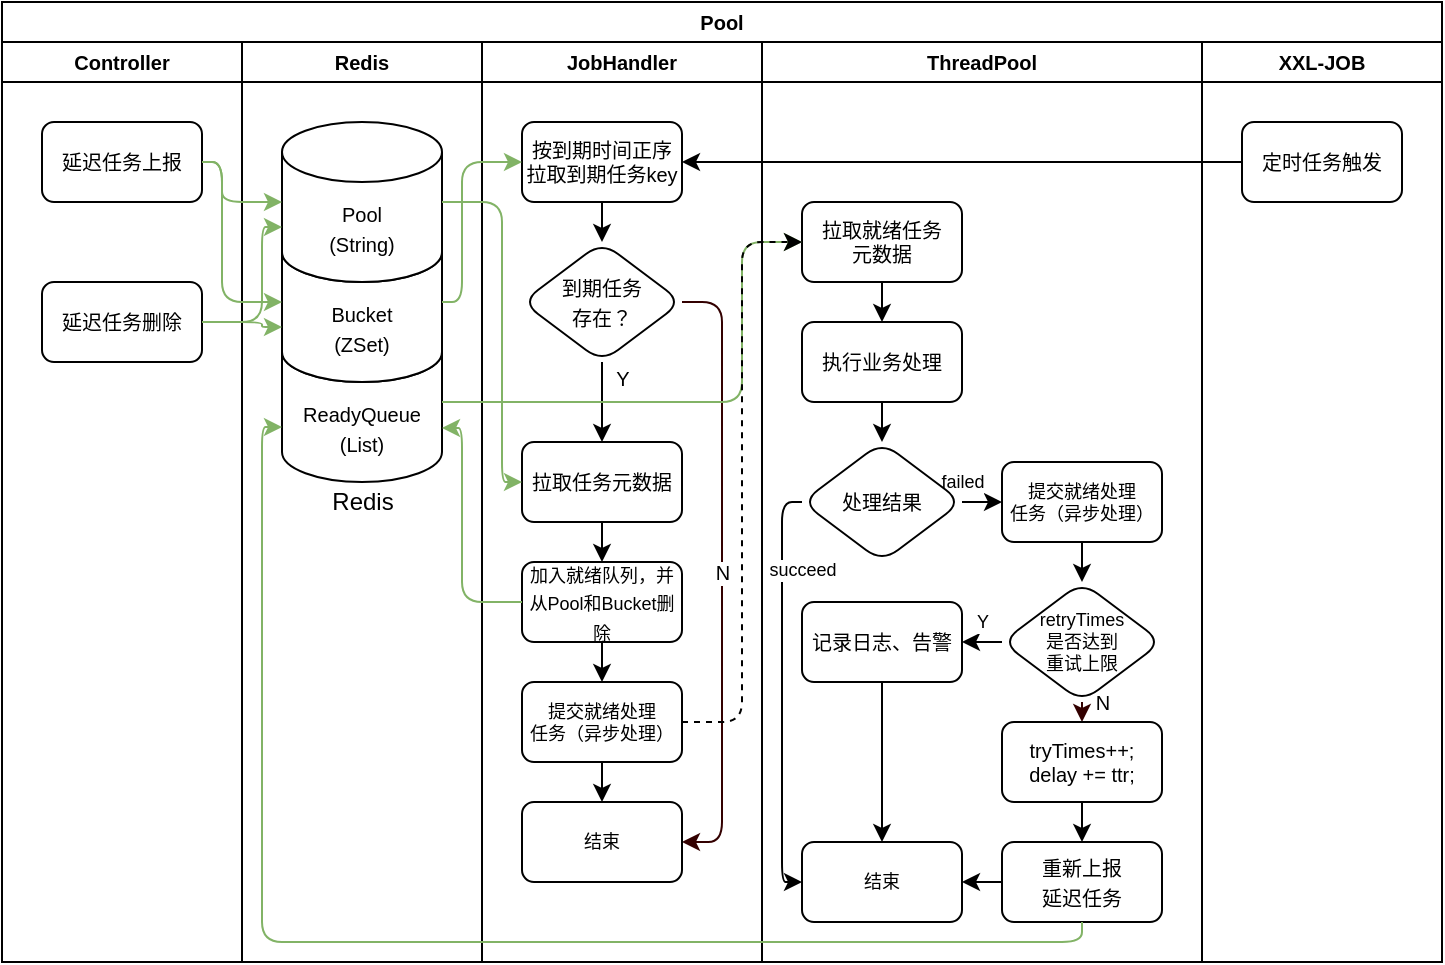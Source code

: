 <mxfile version="16.1.2" type="device"><diagram id="BEtsCxiRVHxnP_adgb5-" name="第 1 页"><mxGraphModel dx="918" dy="708" grid="1" gridSize="10" guides="1" tooltips="1" connect="1" arrows="1" fold="1" page="1" pageScale="1" pageWidth="1169" pageHeight="827" math="0" shadow="0"><root><mxCell id="IaXvVBh2Kf6cgbwDdBaD-0"/><mxCell id="IaXvVBh2Kf6cgbwDdBaD-1" parent="IaXvVBh2Kf6cgbwDdBaD-0"/><mxCell id="IaXvVBh2Kf6cgbwDdBaD-153" value="Pool" style="swimlane;childLayout=stackLayout;resizeParent=1;resizeParentMax=0;startSize=20;fontSize=10;" vertex="1" parent="IaXvVBh2Kf6cgbwDdBaD-1"><mxGeometry x="20" y="20" width="720" height="480" as="geometry"/></mxCell><mxCell id="IaXvVBh2Kf6cgbwDdBaD-154" value="Controller" style="swimlane;startSize=20;fontSize=10;" vertex="1" parent="IaXvVBh2Kf6cgbwDdBaD-153"><mxGeometry y="20" width="120" height="460" as="geometry"/></mxCell><mxCell id="IaXvVBh2Kf6cgbwDdBaD-155" value="&lt;font style=&quot;font-size: 10px&quot;&gt;延迟任务上报&lt;/font&gt;" style="rounded=1;whiteSpace=wrap;html=1;" vertex="1" parent="IaXvVBh2Kf6cgbwDdBaD-154"><mxGeometry x="20" y="40" width="80" height="40" as="geometry"/></mxCell><mxCell id="IaXvVBh2Kf6cgbwDdBaD-156" value="&lt;font style=&quot;font-size: 10px&quot;&gt;延迟任务删除&lt;/font&gt;" style="rounded=1;whiteSpace=wrap;html=1;" vertex="1" parent="IaXvVBh2Kf6cgbwDdBaD-154"><mxGeometry x="20" y="120" width="80" height="40" as="geometry"/></mxCell><mxCell id="IaXvVBh2Kf6cgbwDdBaD-157" value="Redis" style="swimlane;startSize=20;fontSize=10;" vertex="1" parent="IaXvVBh2Kf6cgbwDdBaD-153"><mxGeometry x="120" y="20" width="120" height="460" as="geometry"/></mxCell><mxCell id="IaXvVBh2Kf6cgbwDdBaD-158" value="&lt;font style=&quot;font-size: 10px&quot;&gt;ReadyQueue&lt;br&gt;(List)&lt;br&gt;&lt;/font&gt;" style="shape=cylinder3;whiteSpace=wrap;html=1;boundedLbl=1;backgroundOutline=1;size=15;" vertex="1" parent="IaXvVBh2Kf6cgbwDdBaD-157"><mxGeometry x="20" y="140" width="80" height="80" as="geometry"/></mxCell><mxCell id="IaXvVBh2Kf6cgbwDdBaD-159" value="&lt;font style=&quot;font-size: 10px&quot;&gt;Bucket&lt;br&gt;(ZSet)&lt;br&gt;&lt;/font&gt;" style="shape=cylinder3;whiteSpace=wrap;html=1;boundedLbl=1;backgroundOutline=1;size=15;" vertex="1" parent="IaXvVBh2Kf6cgbwDdBaD-157"><mxGeometry x="20" y="90" width="80" height="80" as="geometry"/></mxCell><mxCell id="IaXvVBh2Kf6cgbwDdBaD-160" value="&lt;font style=&quot;font-size: 10px&quot;&gt;Pool&lt;br&gt;(String)&lt;br&gt;&lt;/font&gt;" style="shape=cylinder3;whiteSpace=wrap;html=1;boundedLbl=1;backgroundOutline=1;size=15;" vertex="1" parent="IaXvVBh2Kf6cgbwDdBaD-157"><mxGeometry x="20" y="40" width="80" height="80" as="geometry"/></mxCell><mxCell id="IaXvVBh2Kf6cgbwDdBaD-161" value="Redis" style="text;html=1;align=center;verticalAlign=middle;resizable=0;points=[];autosize=1;strokeColor=none;fillColor=none;" vertex="1" parent="IaXvVBh2Kf6cgbwDdBaD-157"><mxGeometry x="35" y="220" width="50" height="20" as="geometry"/></mxCell><mxCell id="IaXvVBh2Kf6cgbwDdBaD-162" value="JobHandler" style="swimlane;startSize=20;fontSize=10;" vertex="1" parent="IaXvVBh2Kf6cgbwDdBaD-153"><mxGeometry x="240" y="20" width="140" height="460" as="geometry"/></mxCell><mxCell id="IaXvVBh2Kf6cgbwDdBaD-163" style="edgeStyle=orthogonalEdgeStyle;rounded=1;orthogonalLoop=1;jettySize=auto;html=1;exitX=0.5;exitY=1;exitDx=0;exitDy=0;fontSize=9;strokeWidth=1;" edge="1" parent="IaXvVBh2Kf6cgbwDdBaD-162" source="IaXvVBh2Kf6cgbwDdBaD-164" target="IaXvVBh2Kf6cgbwDdBaD-167"><mxGeometry relative="1" as="geometry"/></mxCell><mxCell id="IaXvVBh2Kf6cgbwDdBaD-164" value="&lt;div style=&quot;font-size: 10px&quot;&gt;&lt;font style=&quot;font-size: 10px&quot;&gt;按到期时间正序&lt;/font&gt;&lt;/div&gt;&lt;div style=&quot;font-size: 10px&quot;&gt;&lt;font style=&quot;font-size: 10px&quot;&gt;拉取到期任务key&lt;/font&gt;&lt;/div&gt;" style="rounded=1;whiteSpace=wrap;html=1;" vertex="1" parent="IaXvVBh2Kf6cgbwDdBaD-162"><mxGeometry x="20" y="40" width="80" height="40" as="geometry"/></mxCell><mxCell id="IaXvVBh2Kf6cgbwDdBaD-165" value="Y" style="edgeStyle=orthogonalEdgeStyle;rounded=1;orthogonalLoop=1;jettySize=auto;html=1;exitX=0.5;exitY=1;exitDx=0;exitDy=0;entryX=0.5;entryY=0;entryDx=0;entryDy=0;fontSize=10;strokeWidth=1;" edge="1" parent="IaXvVBh2Kf6cgbwDdBaD-162" source="IaXvVBh2Kf6cgbwDdBaD-167" target="IaXvVBh2Kf6cgbwDdBaD-168"><mxGeometry x="-0.6" y="10" relative="1" as="geometry"><mxPoint as="offset"/></mxGeometry></mxCell><mxCell id="IaXvVBh2Kf6cgbwDdBaD-166" value="N" style="edgeStyle=orthogonalEdgeStyle;rounded=1;orthogonalLoop=1;jettySize=auto;html=1;exitX=1;exitY=0.5;exitDx=0;exitDy=0;entryX=1;entryY=0.5;entryDx=0;entryDy=0;fontSize=10;strokeWidth=1;fillColor=#d5e8d4;strokeColor=#330000;" edge="1" parent="IaXvVBh2Kf6cgbwDdBaD-162" source="IaXvVBh2Kf6cgbwDdBaD-167" target="IaXvVBh2Kf6cgbwDdBaD-173"><mxGeometry relative="1" as="geometry"><mxPoint x="130" y="394" as="targetPoint"/></mxGeometry></mxCell><mxCell id="IaXvVBh2Kf6cgbwDdBaD-167" value="&lt;font style=&quot;font-size: 10px&quot;&gt;到期任务&lt;br&gt;存在？&lt;/font&gt;" style="rhombus;whiteSpace=wrap;html=1;rounded=1;" vertex="1" parent="IaXvVBh2Kf6cgbwDdBaD-162"><mxGeometry x="20" y="100" width="80" height="60" as="geometry"/></mxCell><mxCell id="IaXvVBh2Kf6cgbwDdBaD-168" value="&lt;div style=&quot;font-size: 10px&quot;&gt;拉取任务元数据&lt;/div&gt;" style="rounded=1;whiteSpace=wrap;html=1;" vertex="1" parent="IaXvVBh2Kf6cgbwDdBaD-162"><mxGeometry x="20" y="200" width="80" height="40" as="geometry"/></mxCell><mxCell id="IaXvVBh2Kf6cgbwDdBaD-169" style="edgeStyle=orthogonalEdgeStyle;rounded=1;orthogonalLoop=1;jettySize=auto;html=1;exitX=0.5;exitY=1;exitDx=0;exitDy=0;entryX=0.5;entryY=0;entryDx=0;entryDy=0;fontSize=9;strokeWidth=1;" edge="1" parent="IaXvVBh2Kf6cgbwDdBaD-162" source="IaXvVBh2Kf6cgbwDdBaD-170" target="IaXvVBh2Kf6cgbwDdBaD-172"><mxGeometry relative="1" as="geometry"/></mxCell><mxCell id="IaXvVBh2Kf6cgbwDdBaD-170" value="&lt;div&gt;&lt;font style=&quot;font-size: 9px&quot;&gt;加入就绪队列，并从Pool和Bucket删除&lt;/font&gt;&lt;/div&gt;" style="rounded=1;whiteSpace=wrap;html=1;" vertex="1" parent="IaXvVBh2Kf6cgbwDdBaD-162"><mxGeometry x="20" y="260" width="80" height="40" as="geometry"/></mxCell><mxCell id="IaXvVBh2Kf6cgbwDdBaD-171" value="" style="edgeStyle=orthogonalEdgeStyle;rounded=1;orthogonalLoop=1;jettySize=auto;html=1;fontSize=10;strokeWidth=1;" edge="1" parent="IaXvVBh2Kf6cgbwDdBaD-162" source="IaXvVBh2Kf6cgbwDdBaD-168" target="IaXvVBh2Kf6cgbwDdBaD-170"><mxGeometry relative="1" as="geometry"/></mxCell><mxCell id="IaXvVBh2Kf6cgbwDdBaD-172" value="&lt;div style=&quot;font-size: 9px&quot;&gt;提交就绪处理&lt;br&gt;任务（异步处理）&lt;/div&gt;" style="rounded=1;whiteSpace=wrap;html=1;" vertex="1" parent="IaXvVBh2Kf6cgbwDdBaD-162"><mxGeometry x="20" y="320" width="80" height="40" as="geometry"/></mxCell><mxCell id="IaXvVBh2Kf6cgbwDdBaD-173" value="&lt;div style=&quot;font-size: 9px&quot;&gt;结束&lt;/div&gt;" style="rounded=1;whiteSpace=wrap;html=1;" vertex="1" parent="IaXvVBh2Kf6cgbwDdBaD-162"><mxGeometry x="20" y="380" width="80" height="40" as="geometry"/></mxCell><mxCell id="IaXvVBh2Kf6cgbwDdBaD-174" value="" style="edgeStyle=orthogonalEdgeStyle;rounded=1;orthogonalLoop=1;jettySize=auto;html=1;fontSize=9;strokeWidth=1;" edge="1" parent="IaXvVBh2Kf6cgbwDdBaD-162" source="IaXvVBh2Kf6cgbwDdBaD-172" target="IaXvVBh2Kf6cgbwDdBaD-173"><mxGeometry relative="1" as="geometry"/></mxCell><mxCell id="IaXvVBh2Kf6cgbwDdBaD-175" value="ThreadPool" style="swimlane;startSize=20;fontSize=10;" vertex="1" parent="IaXvVBh2Kf6cgbwDdBaD-153"><mxGeometry x="380" y="20" width="220" height="460" as="geometry"/></mxCell><mxCell id="IaXvVBh2Kf6cgbwDdBaD-176" style="edgeStyle=orthogonalEdgeStyle;rounded=1;orthogonalLoop=1;jettySize=auto;html=1;exitX=0.5;exitY=1;exitDx=0;exitDy=0;fontSize=9;strokeWidth=1;" edge="1" parent="IaXvVBh2Kf6cgbwDdBaD-175" source="IaXvVBh2Kf6cgbwDdBaD-177" target="IaXvVBh2Kf6cgbwDdBaD-180"><mxGeometry relative="1" as="geometry"/></mxCell><mxCell id="IaXvVBh2Kf6cgbwDdBaD-177" value="&lt;div style=&quot;font-size: 10px&quot;&gt;拉取就绪任务&lt;br&gt;元数据&lt;/div&gt;" style="rounded=1;whiteSpace=wrap;html=1;" vertex="1" parent="IaXvVBh2Kf6cgbwDdBaD-175"><mxGeometry x="20" y="80" width="80" height="40" as="geometry"/></mxCell><mxCell id="IaXvVBh2Kf6cgbwDdBaD-178" value="&lt;div style=&quot;font-size: 9px&quot;&gt;结束&lt;/div&gt;" style="rounded=1;whiteSpace=wrap;html=1;" vertex="1" parent="IaXvVBh2Kf6cgbwDdBaD-175"><mxGeometry x="20" y="400" width="80" height="40" as="geometry"/></mxCell><mxCell id="IaXvVBh2Kf6cgbwDdBaD-179" style="edgeStyle=orthogonalEdgeStyle;rounded=1;orthogonalLoop=1;jettySize=auto;html=1;exitX=0.5;exitY=1;exitDx=0;exitDy=0;fontSize=9;strokeWidth=1;" edge="1" parent="IaXvVBh2Kf6cgbwDdBaD-175" source="IaXvVBh2Kf6cgbwDdBaD-180" target="IaXvVBh2Kf6cgbwDdBaD-183"><mxGeometry relative="1" as="geometry"/></mxCell><mxCell id="IaXvVBh2Kf6cgbwDdBaD-180" value="&lt;div style=&quot;font-size: 10px&quot;&gt;执行业务处理&lt;/div&gt;" style="rounded=1;whiteSpace=wrap;html=1;" vertex="1" parent="IaXvVBh2Kf6cgbwDdBaD-175"><mxGeometry x="20" y="140" width="80" height="40" as="geometry"/></mxCell><mxCell id="IaXvVBh2Kf6cgbwDdBaD-181" value="failed" style="edgeStyle=orthogonalEdgeStyle;rounded=1;orthogonalLoop=1;jettySize=auto;html=1;exitX=1;exitY=0.5;exitDx=0;exitDy=0;fontSize=9;strokeWidth=1;" edge="1" parent="IaXvVBh2Kf6cgbwDdBaD-175" source="IaXvVBh2Kf6cgbwDdBaD-183" target="IaXvVBh2Kf6cgbwDdBaD-185"><mxGeometry x="0.333" y="10" relative="1" as="geometry"><mxPoint as="offset"/></mxGeometry></mxCell><mxCell id="IaXvVBh2Kf6cgbwDdBaD-182" value="succeed" style="edgeStyle=orthogonalEdgeStyle;rounded=1;orthogonalLoop=1;jettySize=auto;html=1;exitX=0;exitY=0.5;exitDx=0;exitDy=0;fontSize=9;strokeWidth=1;" edge="1" parent="IaXvVBh2Kf6cgbwDdBaD-175" source="IaXvVBh2Kf6cgbwDdBaD-183" target="IaXvVBh2Kf6cgbwDdBaD-178"><mxGeometry x="-0.579" y="10" relative="1" as="geometry"><Array as="points"><mxPoint x="10" y="230"/><mxPoint x="10" y="420"/></Array><mxPoint as="offset"/></mxGeometry></mxCell><mxCell id="IaXvVBh2Kf6cgbwDdBaD-183" value="&lt;span style=&quot;font-size: 10px&quot;&gt;处理结果&lt;/span&gt;" style="rhombus;whiteSpace=wrap;html=1;rounded=1;" vertex="1" parent="IaXvVBh2Kf6cgbwDdBaD-175"><mxGeometry x="20" y="200" width="80" height="60" as="geometry"/></mxCell><mxCell id="IaXvVBh2Kf6cgbwDdBaD-184" style="edgeStyle=orthogonalEdgeStyle;rounded=1;orthogonalLoop=1;jettySize=auto;html=1;exitX=0.5;exitY=1;exitDx=0;exitDy=0;entryX=0.5;entryY=0;entryDx=0;entryDy=0;fontSize=9;strokeWidth=1;" edge="1" parent="IaXvVBh2Kf6cgbwDdBaD-175" source="IaXvVBh2Kf6cgbwDdBaD-185" target="IaXvVBh2Kf6cgbwDdBaD-187"><mxGeometry relative="1" as="geometry"/></mxCell><mxCell id="IaXvVBh2Kf6cgbwDdBaD-185" value="&lt;div style=&quot;font-size: 9px&quot;&gt;提交就绪处理&lt;br&gt;任务（异步处理）&lt;/div&gt;" style="rounded=1;whiteSpace=wrap;html=1;" vertex="1" parent="IaXvVBh2Kf6cgbwDdBaD-175"><mxGeometry x="120" y="210" width="80" height="40" as="geometry"/></mxCell><mxCell id="IaXvVBh2Kf6cgbwDdBaD-186" value="Y" style="edgeStyle=orthogonalEdgeStyle;rounded=1;orthogonalLoop=1;jettySize=auto;html=1;exitX=0;exitY=0.5;exitDx=0;exitDy=0;fontSize=9;strokeWidth=1;" edge="1" parent="IaXvVBh2Kf6cgbwDdBaD-175" source="IaXvVBh2Kf6cgbwDdBaD-187" target="IaXvVBh2Kf6cgbwDdBaD-189"><mxGeometry x="0.667" y="-10" relative="1" as="geometry"><mxPoint as="offset"/></mxGeometry></mxCell><mxCell id="eAiSCexMwCO-tTBSc3SK-0" value="N" style="edgeStyle=orthogonalEdgeStyle;rounded=1;orthogonalLoop=1;jettySize=auto;html=1;exitX=0.5;exitY=1;exitDx=0;exitDy=0;entryX=0.5;entryY=0;entryDx=0;entryDy=0;fontSize=10;strokeColor=#330000;strokeWidth=1;" edge="1" parent="IaXvVBh2Kf6cgbwDdBaD-175" source="IaXvVBh2Kf6cgbwDdBaD-187" target="IaXvVBh2Kf6cgbwDdBaD-190"><mxGeometry x="-1" y="10" relative="1" as="geometry"><Array as="points"><mxPoint x="160" y="330"/></Array><mxPoint as="offset"/></mxGeometry></mxCell><mxCell id="IaXvVBh2Kf6cgbwDdBaD-187" value="&lt;div style=&quot;font-size: 9px&quot;&gt;&lt;font style=&quot;font-size: 9px&quot;&gt;retryTimes&lt;/font&gt;&lt;/div&gt;&lt;div style=&quot;font-size: 9px&quot;&gt;&lt;font style=&quot;font-size: 9px&quot;&gt;是否达到&lt;/font&gt;&lt;/div&gt;&lt;div style=&quot;font-size: 9px&quot;&gt;&lt;font style=&quot;font-size: 9px&quot;&gt;重试上限&lt;/font&gt;&lt;/div&gt;" style="rhombus;whiteSpace=wrap;html=1;rounded=1;" vertex="1" parent="IaXvVBh2Kf6cgbwDdBaD-175"><mxGeometry x="120" y="270" width="80" height="60" as="geometry"/></mxCell><mxCell id="IaXvVBh2Kf6cgbwDdBaD-188" style="edgeStyle=orthogonalEdgeStyle;rounded=1;orthogonalLoop=1;jettySize=auto;html=1;exitX=0.5;exitY=1;exitDx=0;exitDy=0;entryX=0.5;entryY=0;entryDx=0;entryDy=0;fontSize=9;strokeWidth=1;" edge="1" parent="IaXvVBh2Kf6cgbwDdBaD-175" source="IaXvVBh2Kf6cgbwDdBaD-189" target="IaXvVBh2Kf6cgbwDdBaD-178"><mxGeometry relative="1" as="geometry"/></mxCell><mxCell id="IaXvVBh2Kf6cgbwDdBaD-189" value="&lt;div&gt;&lt;font size=&quot;1&quot;&gt;记录日志、告警&lt;/font&gt;&lt;br&gt;&lt;/div&gt;" style="rounded=1;whiteSpace=wrap;html=1;" vertex="1" parent="IaXvVBh2Kf6cgbwDdBaD-175"><mxGeometry x="20" y="280" width="80" height="40" as="geometry"/></mxCell><mxCell id="IaXvVBh2Kf6cgbwDdBaD-190" value="&lt;div style=&quot;font-size: 10px&quot;&gt;&lt;div&gt;&lt;font style=&quot;font-size: 10px&quot;&gt;tryTimes++;&lt;/font&gt;&lt;/div&gt;&lt;div&gt;&lt;font style=&quot;font-size: 10px&quot;&gt;delay += ttr;&lt;/font&gt;&lt;/div&gt;&lt;/div&gt;" style="rounded=1;whiteSpace=wrap;html=1;" vertex="1" parent="IaXvVBh2Kf6cgbwDdBaD-175"><mxGeometry x="120" y="340" width="80" height="40" as="geometry"/></mxCell><mxCell id="IaXvVBh2Kf6cgbwDdBaD-191" style="edgeStyle=orthogonalEdgeStyle;rounded=1;orthogonalLoop=1;jettySize=auto;html=1;exitX=0;exitY=0.5;exitDx=0;exitDy=0;entryX=1;entryY=0.5;entryDx=0;entryDy=0;fontSize=10;strokeWidth=1;" edge="1" parent="IaXvVBh2Kf6cgbwDdBaD-175" source="IaXvVBh2Kf6cgbwDdBaD-192" target="IaXvVBh2Kf6cgbwDdBaD-178"><mxGeometry relative="1" as="geometry"/></mxCell><mxCell id="IaXvVBh2Kf6cgbwDdBaD-192" value="&lt;div&gt;&lt;span style=&quot;font-size: 10px&quot;&gt;重新上报&lt;br&gt;延迟任务&lt;/span&gt;&lt;br&gt;&lt;/div&gt;" style="rounded=1;whiteSpace=wrap;html=1;" vertex="1" parent="IaXvVBh2Kf6cgbwDdBaD-175"><mxGeometry x="120" y="400" width="80" height="40" as="geometry"/></mxCell><mxCell id="IaXvVBh2Kf6cgbwDdBaD-193" value="" style="edgeStyle=orthogonalEdgeStyle;rounded=1;orthogonalLoop=1;jettySize=auto;html=1;fontSize=10;strokeWidth=1;" edge="1" parent="IaXvVBh2Kf6cgbwDdBaD-175" source="IaXvVBh2Kf6cgbwDdBaD-190" target="IaXvVBh2Kf6cgbwDdBaD-192"><mxGeometry relative="1" as="geometry"/></mxCell><mxCell id="IaXvVBh2Kf6cgbwDdBaD-194" value="XXL-JOB" style="swimlane;startSize=20;fontSize=10;" vertex="1" parent="IaXvVBh2Kf6cgbwDdBaD-153"><mxGeometry x="600" y="20" width="120" height="460" as="geometry"/></mxCell><mxCell id="IaXvVBh2Kf6cgbwDdBaD-195" value="&lt;font style=&quot;font-size: 10px&quot;&gt;定时任务触发&lt;/font&gt;" style="rounded=1;whiteSpace=wrap;html=1;" vertex="1" parent="IaXvVBh2Kf6cgbwDdBaD-194"><mxGeometry x="20" y="40" width="80" height="40" as="geometry"/></mxCell><mxCell id="IaXvVBh2Kf6cgbwDdBaD-196" style="edgeStyle=orthogonalEdgeStyle;rounded=1;orthogonalLoop=1;jettySize=auto;html=1;exitX=1;exitY=0.5;exitDx=0;exitDy=0;entryX=0;entryY=0.5;entryDx=0;entryDy=0;entryPerimeter=0;fontSize=10;strokeWidth=1;fillColor=#d5e8d4;strokeColor=#82b366;" edge="1" parent="IaXvVBh2Kf6cgbwDdBaD-153" source="IaXvVBh2Kf6cgbwDdBaD-155" target="IaXvVBh2Kf6cgbwDdBaD-160"><mxGeometry relative="1" as="geometry"><Array as="points"><mxPoint x="110" y="80"/><mxPoint x="110" y="100"/></Array></mxGeometry></mxCell><mxCell id="IaXvVBh2Kf6cgbwDdBaD-197" style="edgeStyle=orthogonalEdgeStyle;rounded=1;orthogonalLoop=1;jettySize=auto;html=1;exitX=1;exitY=0.5;exitDx=0;exitDy=0;entryX=0;entryY=0.5;entryDx=0;entryDy=0;entryPerimeter=0;fontSize=10;strokeWidth=1;fillColor=#d5e8d4;strokeColor=#82b366;" edge="1" parent="IaXvVBh2Kf6cgbwDdBaD-153" source="IaXvVBh2Kf6cgbwDdBaD-155" target="IaXvVBh2Kf6cgbwDdBaD-159"><mxGeometry relative="1" as="geometry"><Array as="points"><mxPoint x="110" y="80"/><mxPoint x="110" y="150"/></Array></mxGeometry></mxCell><mxCell id="IaXvVBh2Kf6cgbwDdBaD-198" style="edgeStyle=orthogonalEdgeStyle;rounded=1;orthogonalLoop=1;jettySize=auto;html=1;exitX=1;exitY=0.5;exitDx=0;exitDy=0;entryX=0;entryY=0;entryDx=0;entryDy=52.5;entryPerimeter=0;fontSize=10;strokeWidth=1;fillColor=#d5e8d4;strokeColor=#82b366;" edge="1" parent="IaXvVBh2Kf6cgbwDdBaD-153" source="IaXvVBh2Kf6cgbwDdBaD-156" target="IaXvVBh2Kf6cgbwDdBaD-159"><mxGeometry relative="1" as="geometry"><Array as="points"><mxPoint x="130" y="160"/><mxPoint x="130" y="163"/></Array></mxGeometry></mxCell><mxCell id="IaXvVBh2Kf6cgbwDdBaD-199" style="edgeStyle=orthogonalEdgeStyle;rounded=1;orthogonalLoop=1;jettySize=auto;html=1;exitX=1;exitY=0.5;exitDx=0;exitDy=0;entryX=0;entryY=0;entryDx=0;entryDy=52.5;entryPerimeter=0;fontSize=10;strokeWidth=1;fillColor=#d5e8d4;strokeColor=#82b366;" edge="1" parent="IaXvVBh2Kf6cgbwDdBaD-153" source="IaXvVBh2Kf6cgbwDdBaD-156" target="IaXvVBh2Kf6cgbwDdBaD-160"><mxGeometry relative="1" as="geometry"><Array as="points"><mxPoint x="130" y="160"/><mxPoint x="130" y="113"/></Array></mxGeometry></mxCell><mxCell id="IaXvVBh2Kf6cgbwDdBaD-200" style="edgeStyle=orthogonalEdgeStyle;rounded=1;orthogonalLoop=1;jettySize=auto;html=1;exitX=0;exitY=0.5;exitDx=0;exitDy=0;entryX=1;entryY=0.5;entryDx=0;entryDy=0;fontSize=10;strokeWidth=1;" edge="1" parent="IaXvVBh2Kf6cgbwDdBaD-153" source="IaXvVBh2Kf6cgbwDdBaD-195" target="IaXvVBh2Kf6cgbwDdBaD-164"><mxGeometry relative="1" as="geometry"/></mxCell><mxCell id="IaXvVBh2Kf6cgbwDdBaD-201" style="edgeStyle=orthogonalEdgeStyle;rounded=1;orthogonalLoop=1;jettySize=auto;html=1;exitX=1;exitY=0.5;exitDx=0;exitDy=0;exitPerimeter=0;entryX=0;entryY=0.5;entryDx=0;entryDy=0;fontSize=10;strokeWidth=1;fillColor=#d5e8d4;strokeColor=#82b366;" edge="1" parent="IaXvVBh2Kf6cgbwDdBaD-153" source="IaXvVBh2Kf6cgbwDdBaD-159" target="IaXvVBh2Kf6cgbwDdBaD-164"><mxGeometry relative="1" as="geometry"><Array as="points"><mxPoint x="230" y="150"/><mxPoint x="230" y="80"/></Array></mxGeometry></mxCell><mxCell id="IaXvVBh2Kf6cgbwDdBaD-202" style="edgeStyle=orthogonalEdgeStyle;rounded=1;orthogonalLoop=1;jettySize=auto;html=1;exitX=1;exitY=0.5;exitDx=0;exitDy=0;exitPerimeter=0;entryX=0;entryY=0.5;entryDx=0;entryDy=0;fontSize=10;strokeWidth=1;fillColor=#d5e8d4;strokeColor=#82b366;" edge="1" parent="IaXvVBh2Kf6cgbwDdBaD-153" source="IaXvVBh2Kf6cgbwDdBaD-160" target="IaXvVBh2Kf6cgbwDdBaD-168"><mxGeometry relative="1" as="geometry"><Array as="points"><mxPoint x="250" y="100"/><mxPoint x="250" y="240"/></Array></mxGeometry></mxCell><mxCell id="IaXvVBh2Kf6cgbwDdBaD-203" style="edgeStyle=orthogonalEdgeStyle;rounded=1;orthogonalLoop=1;jettySize=auto;html=1;exitX=0;exitY=0.5;exitDx=0;exitDy=0;entryX=1;entryY=0;entryDx=0;entryDy=52.5;entryPerimeter=0;fontSize=9;strokeWidth=1;fillColor=#d5e8d4;strokeColor=#82b366;" edge="1" parent="IaXvVBh2Kf6cgbwDdBaD-153" source="IaXvVBh2Kf6cgbwDdBaD-170" target="IaXvVBh2Kf6cgbwDdBaD-158"><mxGeometry relative="1" as="geometry"><Array as="points"><mxPoint x="230" y="300"/><mxPoint x="230" y="213"/><mxPoint x="220" y="213"/></Array></mxGeometry></mxCell><mxCell id="IaXvVBh2Kf6cgbwDdBaD-204" style="edgeStyle=orthogonalEdgeStyle;rounded=1;orthogonalLoop=1;jettySize=auto;html=1;exitX=1;exitY=0.5;exitDx=0;exitDy=0;exitPerimeter=0;entryX=0;entryY=0.5;entryDx=0;entryDy=0;fontSize=9;strokeWidth=1;fillColor=#d5e8d4;strokeColor=#82b366;" edge="1" parent="IaXvVBh2Kf6cgbwDdBaD-153" source="IaXvVBh2Kf6cgbwDdBaD-158" target="IaXvVBh2Kf6cgbwDdBaD-177"><mxGeometry relative="1" as="geometry"><Array as="points"><mxPoint x="370" y="200"/><mxPoint x="370" y="120"/></Array></mxGeometry></mxCell><mxCell id="IaXvVBh2Kf6cgbwDdBaD-205" style="edgeStyle=orthogonalEdgeStyle;rounded=1;orthogonalLoop=1;jettySize=auto;html=1;exitX=1;exitY=0.5;exitDx=0;exitDy=0;entryX=0;entryY=0.5;entryDx=0;entryDy=0;fontSize=9;strokeWidth=1;dashed=1;" edge="1" parent="IaXvVBh2Kf6cgbwDdBaD-153" source="IaXvVBh2Kf6cgbwDdBaD-172" target="IaXvVBh2Kf6cgbwDdBaD-177"><mxGeometry relative="1" as="geometry"><Array as="points"><mxPoint x="370" y="360"/><mxPoint x="370" y="120"/></Array></mxGeometry></mxCell><mxCell id="IaXvVBh2Kf6cgbwDdBaD-206" style="edgeStyle=orthogonalEdgeStyle;rounded=1;orthogonalLoop=1;jettySize=auto;html=1;exitX=0.5;exitY=1;exitDx=0;exitDy=0;entryX=0;entryY=0;entryDx=0;entryDy=52.5;entryPerimeter=0;fontSize=10;strokeWidth=1;fillColor=#d5e8d4;strokeColor=#82b366;" edge="1" parent="IaXvVBh2Kf6cgbwDdBaD-153" source="IaXvVBh2Kf6cgbwDdBaD-192" target="IaXvVBh2Kf6cgbwDdBaD-158"><mxGeometry relative="1" as="geometry"><Array as="points"><mxPoint x="540" y="470"/><mxPoint x="130" y="470"/><mxPoint x="130" y="213"/></Array></mxGeometry></mxCell></root></mxGraphModel></diagram></mxfile>